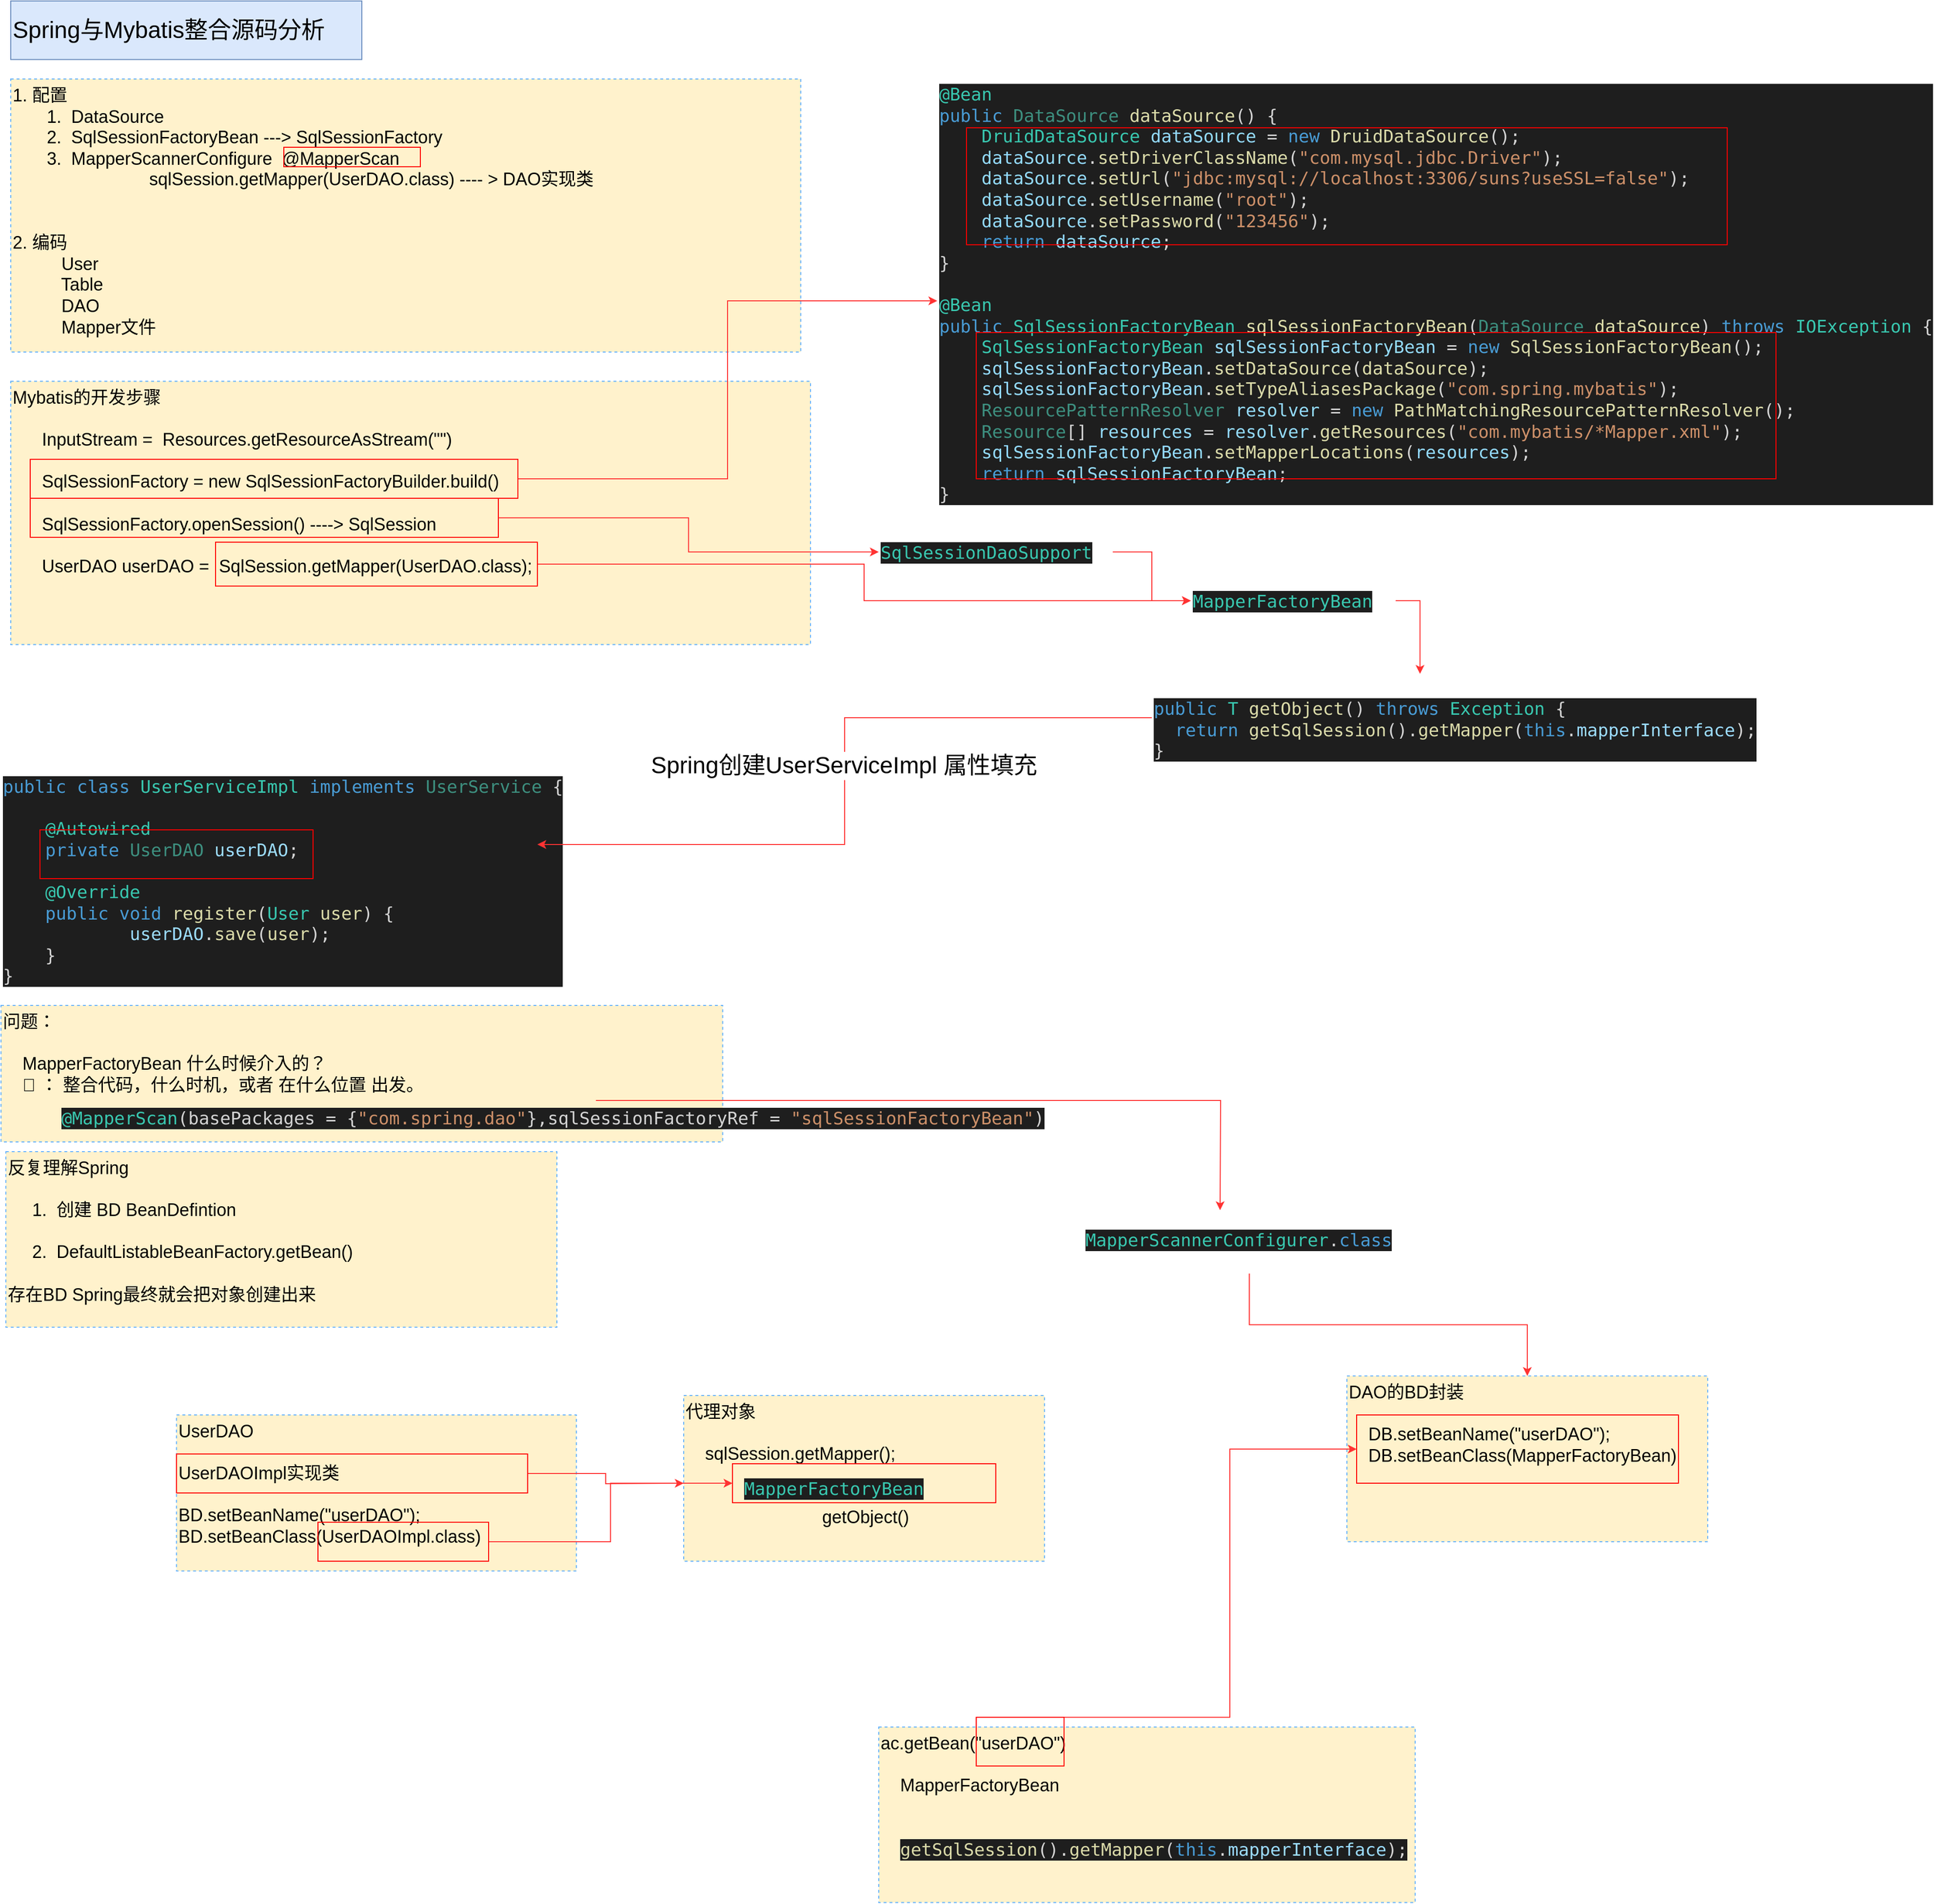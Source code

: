 <mxfile version="14.6.13" type="device"><diagram id="QjWbwNuwPSWNl_ZFmQJJ" name="第 1 页"><mxGraphModel dx="2066" dy="1220" grid="1" gridSize="10" guides="1" tooltips="1" connect="1" arrows="1" fold="1" page="1" pageScale="1" pageWidth="1920" pageHeight="1200" math="0" shadow="0"><root><mxCell id="0"/><mxCell id="1" parent="0"/><mxCell id="jIHDkDX1xGIXw42J29CM-1" value="Spring与Mybatis整合源码分析" style="text;html=1;strokeColor=#6c8ebf;fillColor=#dae8fc;align=left;verticalAlign=middle;whiteSpace=wrap;rounded=0;fontSize=24;" vertex="1" parent="1"><mxGeometry x="30" y="20" width="360" height="60" as="geometry"/></mxCell><mxCell id="jIHDkDX1xGIXw42J29CM-2" value="1. 配置&lt;br&gt;&amp;nbsp; &amp;nbsp; &amp;nbsp; &amp;nbsp;1.&amp;nbsp; DataSource&lt;br&gt;&amp;nbsp; &amp;nbsp; &amp;nbsp; &amp;nbsp;2.&amp;nbsp; SqlSessionFactoryBean ---&amp;gt; SqlSessionFactory&lt;br&gt;&amp;nbsp; &amp;nbsp; &amp;nbsp; &amp;nbsp;3.&amp;nbsp; MapperScannerConfigure&amp;nbsp; @MapperScan&lt;br&gt;&amp;nbsp; &amp;nbsp; &amp;nbsp; &amp;nbsp; &amp;nbsp; &amp;nbsp; &amp;nbsp; &amp;nbsp; &amp;nbsp; &amp;nbsp; &amp;nbsp; &amp;nbsp; &amp;nbsp; &amp;nbsp; sqlSession.getMapper(UserDAO.class) ---- &amp;gt; DAO实现类&lt;br&gt;&lt;br&gt;&lt;br&gt;2. 编码&lt;br&gt;&amp;nbsp; &amp;nbsp; &amp;nbsp; &amp;nbsp; &amp;nbsp; User&lt;br&gt;&amp;nbsp; &amp;nbsp; &amp;nbsp; &amp;nbsp; &amp;nbsp; Table&lt;br&gt;&amp;nbsp; &amp;nbsp; &amp;nbsp; &amp;nbsp; &amp;nbsp; DAO&lt;br&gt;&amp;nbsp; &amp;nbsp; &amp;nbsp; &amp;nbsp; &amp;nbsp; Mapper文件" style="text;html=1;strokeColor=#66B2FF;fillColor=#fff2cc;align=left;verticalAlign=top;whiteSpace=wrap;rounded=0;fontSize=18;dashed=1;shadow=0;glass=0;" vertex="1" parent="1"><mxGeometry x="30" y="100" width="810" height="280" as="geometry"/></mxCell><mxCell id="jIHDkDX1xGIXw42J29CM-3" value="Mybatis的开发步骤&amp;nbsp;&lt;br&gt;&lt;br&gt;&amp;nbsp; &amp;nbsp; &amp;nbsp; InputStream =&amp;nbsp; Resources.getResourceAsStream(&quot;&quot;)&lt;br&gt;&lt;br&gt;&amp;nbsp; &amp;nbsp; &amp;nbsp; SqlSessionFactory = new SqlSessionFactoryBuilder.build()&lt;br&gt;&lt;br&gt;&amp;nbsp; &amp;nbsp; &amp;nbsp; SqlSessionFactory.openSession() ----&amp;gt; SqlSession&lt;br&gt;&lt;br&gt;&amp;nbsp; &amp;nbsp; &amp;nbsp; UserDAO userDAO =&amp;nbsp; SqlSession.getMapper(UserDAO.class);" style="text;html=1;strokeColor=#66B2FF;fillColor=#fff2cc;align=left;verticalAlign=top;whiteSpace=wrap;rounded=0;fontSize=18;dashed=1;shadow=0;glass=0;" vertex="1" parent="1"><mxGeometry x="30" y="410" width="820" height="270" as="geometry"/></mxCell><mxCell id="jIHDkDX1xGIXw42J29CM-4" value="&lt;pre style=&quot;background-color: #1e1e1e ; color: #d4d4d4 ; font-family: &amp;quot;jetbrains mono&amp;quot; , monospace ; font-size: 13.5pt&quot;&gt;&lt;span style=&quot;color: #499cd5&quot;&gt;public class &lt;/span&gt;&lt;span style=&quot;color: #39c8b0&quot;&gt;UserServiceImpl &lt;/span&gt;&lt;span style=&quot;color: #499cd5&quot;&gt;implements &lt;/span&gt;&lt;span style=&quot;color: #3d8f7f&quot;&gt;UserService &lt;/span&gt;{&lt;br&gt;&lt;br&gt;    &lt;span style=&quot;color: #39c8b0&quot;&gt;@Autowired&lt;br&gt;&lt;/span&gt;&lt;span style=&quot;color: #39c8b0&quot;&gt;    &lt;/span&gt;&lt;span style=&quot;color: #499cd5&quot;&gt;private &lt;/span&gt;&lt;span style=&quot;color: #3d8f7f&quot;&gt;UserDAO &lt;/span&gt;&lt;span style=&quot;color: #9cdcfe&quot;&gt;userDAO&lt;/span&gt;;&lt;br&gt;&lt;br&gt;    &lt;span style=&quot;color: #39c8b0&quot;&gt;@Override&lt;br&gt;&lt;/span&gt;&lt;span style=&quot;color: #39c8b0&quot;&gt;    &lt;/span&gt;&lt;span style=&quot;color: #499cd5&quot;&gt;public void &lt;/span&gt;&lt;span style=&quot;color: #dcdcaa&quot;&gt;register&lt;/span&gt;(&lt;span style=&quot;color: #39c8b0&quot;&gt;User &lt;/span&gt;&lt;span style=&quot;color: #dcdcaa&quot;&gt;user&lt;/span&gt;) {&lt;br&gt;            &lt;span style=&quot;color: #9cdcfe&quot;&gt;userDAO&lt;/span&gt;.&lt;span style=&quot;color: #dbdbaa&quot;&gt;save&lt;/span&gt;(&lt;span style=&quot;color: #dcdcaa&quot;&gt;user&lt;/span&gt;);&lt;br&gt;    }&lt;br&gt;}&lt;/pre&gt;" style="text;whiteSpace=wrap;html=1;" vertex="1" parent="1"><mxGeometry x="20" y="790" width="550" height="190" as="geometry"/></mxCell><mxCell id="jIHDkDX1xGIXw42J29CM-8" value="&lt;pre style=&quot;background-color: #1e1e1e ; color: #d4d4d4 ; font-family: &amp;quot;jetbrains mono&amp;quot; , monospace ; font-size: 13.5pt&quot;&gt;&lt;span style=&quot;color: #39c8b0&quot;&gt;@Bean&lt;br&gt;&lt;/span&gt;&lt;span style=&quot;color: #499cd5&quot;&gt;public &lt;/span&gt;&lt;span style=&quot;color: #3d8f7f&quot;&gt;DataSource &lt;/span&gt;&lt;span style=&quot;color: #dcdcaa&quot;&gt;dataSource&lt;/span&gt;() {&lt;br&gt;    &lt;span style=&quot;color: #39c8b0&quot;&gt;DruidDataSource &lt;/span&gt;&lt;span style=&quot;color: #94dbfd&quot;&gt;dataSource &lt;/span&gt;= &lt;span style=&quot;color: #499cd5&quot;&gt;new &lt;/span&gt;&lt;span style=&quot;color: #dbdbaa&quot;&gt;DruidDataSource&lt;/span&gt;();&lt;br&gt;    &lt;span style=&quot;color: #94dbfd&quot;&gt;dataSource&lt;/span&gt;.&lt;span style=&quot;color: #dbdbaa&quot;&gt;setDriverClassName&lt;/span&gt;(&lt;span style=&quot;color: #cd9069&quot;&gt;&quot;com.mysql.jdbc.Driver&quot;&lt;/span&gt;);&lt;br&gt;    &lt;span style=&quot;color: #94dbfd&quot;&gt;dataSource&lt;/span&gt;.&lt;span style=&quot;color: #dbdbaa&quot;&gt;setUrl&lt;/span&gt;(&lt;span style=&quot;color: #cd9069&quot;&gt;&quot;jdbc:mysql://localhost:3306/suns?useSSL=false&quot;&lt;/span&gt;);&lt;br&gt;    &lt;span style=&quot;color: #94dbfd&quot;&gt;dataSource&lt;/span&gt;.&lt;span style=&quot;color: #dbdbaa&quot;&gt;setUsername&lt;/span&gt;(&lt;span style=&quot;color: #cd9069&quot;&gt;&quot;root&quot;&lt;/span&gt;);&lt;br&gt;    &lt;span style=&quot;color: #94dbfd&quot;&gt;dataSource&lt;/span&gt;.&lt;span style=&quot;color: #dbdbaa&quot;&gt;setPassword&lt;/span&gt;(&lt;span style=&quot;color: #cd9069&quot;&gt;&quot;123456&quot;&lt;/span&gt;);&lt;br&gt;    &lt;span style=&quot;color: #499cd5&quot;&gt;return &lt;/span&gt;&lt;span style=&quot;color: #94dbfd&quot;&gt;dataSource&lt;/span&gt;;&lt;br&gt;}&lt;br&gt;&lt;br&gt;&lt;span style=&quot;color: #39c8b0&quot;&gt;@Bean&lt;br&gt;&lt;/span&gt;&lt;span style=&quot;color: #499cd5&quot;&gt;public &lt;/span&gt;&lt;span style=&quot;color: #39c8b0&quot;&gt;SqlSessionFactoryBean &lt;/span&gt;&lt;span style=&quot;color: #dcdcaa&quot;&gt;sqlSessionFactoryBean&lt;/span&gt;(&lt;span style=&quot;color: #3d8f7f&quot;&gt;DataSource &lt;/span&gt;&lt;span style=&quot;color: #dcdcaa&quot;&gt;dataSource&lt;/span&gt;) &lt;span style=&quot;color: #499cd5&quot;&gt;throws &lt;/span&gt;&lt;span style=&quot;color: #39c8b0&quot;&gt;IOException &lt;/span&gt;{&lt;br&gt;    &lt;span style=&quot;color: #39c8b0&quot;&gt;SqlSessionFactoryBean &lt;/span&gt;&lt;span style=&quot;color: #94dbfd&quot;&gt;sqlSessionFactoryBean &lt;/span&gt;= &lt;span style=&quot;color: #499cd5&quot;&gt;new &lt;/span&gt;&lt;span style=&quot;color: #dbdbaa&quot;&gt;SqlSessionFactoryBean&lt;/span&gt;();&lt;br&gt;    &lt;span style=&quot;color: #94dbfd&quot;&gt;sqlSessionFactoryBean&lt;/span&gt;.&lt;span style=&quot;color: #dbdbaa&quot;&gt;setDataSource&lt;/span&gt;(&lt;span style=&quot;color: #dcdcaa&quot;&gt;dataSource&lt;/span&gt;);&lt;br&gt;    &lt;span style=&quot;color: #94dbfd&quot;&gt;sqlSessionFactoryBean&lt;/span&gt;.&lt;span style=&quot;color: #dbdbaa&quot;&gt;setTypeAliasesPackage&lt;/span&gt;(&lt;span style=&quot;color: #cd9069&quot;&gt;&quot;com.spring.mybatis&quot;&lt;/span&gt;);&lt;br&gt;    &lt;span style=&quot;color: #3d8f7f&quot;&gt;ResourcePatternResolver &lt;/span&gt;&lt;span style=&quot;color: #94dbfd&quot;&gt;resolver &lt;/span&gt;= &lt;span style=&quot;color: #499cd5&quot;&gt;new &lt;/span&gt;&lt;span style=&quot;color: #dbdbaa&quot;&gt;PathMatchingResourcePatternResolver&lt;/span&gt;();&lt;br&gt;    &lt;span style=&quot;color: #3d8f7f&quot;&gt;Resource&lt;/span&gt;[] &lt;span style=&quot;color: #94dbfd&quot;&gt;resources &lt;/span&gt;= &lt;span style=&quot;color: #94dbfd&quot;&gt;resolver&lt;/span&gt;.&lt;span style=&quot;color: #dbdbaa&quot;&gt;getResources&lt;/span&gt;(&lt;span style=&quot;color: #cd9069&quot;&gt;&quot;com.mybatis/*Mapper.xml&quot;&lt;/span&gt;);&lt;br&gt;    &lt;span style=&quot;color: #94dbfd&quot;&gt;sqlSessionFactoryBean&lt;/span&gt;.&lt;span style=&quot;color: #dbdbaa&quot;&gt;setMapperLocations&lt;/span&gt;(&lt;span style=&quot;color: #94dbfd&quot;&gt;resources&lt;/span&gt;);&lt;br&gt;    &lt;span style=&quot;color: #499cd5&quot;&gt;return &lt;/span&gt;&lt;span style=&quot;color: #94dbfd&quot;&gt;sqlSessionFactoryBean&lt;/span&gt;;&lt;br&gt;}&lt;/pre&gt;" style="text;whiteSpace=wrap;html=1;" vertex="1" parent="1"><mxGeometry x="980" y="80" width="550" height="330" as="geometry"/></mxCell><mxCell id="jIHDkDX1xGIXw42J29CM-10" style="edgeStyle=orthogonalEdgeStyle;rounded=0;orthogonalLoop=1;jettySize=auto;html=1;exitX=1;exitY=0.5;exitDx=0;exitDy=0;entryX=0;entryY=0.75;entryDx=0;entryDy=0;strokeColor=#FF3333;" edge="1" parent="1" source="jIHDkDX1xGIXw42J29CM-9" target="jIHDkDX1xGIXw42J29CM-8"><mxGeometry relative="1" as="geometry"/></mxCell><mxCell id="jIHDkDX1xGIXw42J29CM-9" value="" style="text;html=1;align=left;verticalAlign=top;whiteSpace=wrap;rounded=0;fontSize=24;shadow=0;glass=0;strokeColor=#FF0000;" vertex="1" parent="1"><mxGeometry x="50" y="490" width="500" height="40" as="geometry"/></mxCell><mxCell id="jIHDkDX1xGIXw42J29CM-12" style="edgeStyle=orthogonalEdgeStyle;rounded=0;orthogonalLoop=1;jettySize=auto;html=1;exitX=1;exitY=0.5;exitDx=0;exitDy=0;strokeColor=#FF3333;entryX=0;entryY=0.5;entryDx=0;entryDy=0;" edge="1" parent="1" source="jIHDkDX1xGIXw42J29CM-11" target="jIHDkDX1xGIXw42J29CM-13"><mxGeometry relative="1" as="geometry"><mxPoint x="930" y="590" as="targetPoint"/></mxGeometry></mxCell><mxCell id="jIHDkDX1xGIXw42J29CM-11" value="" style="text;html=1;align=left;verticalAlign=top;whiteSpace=wrap;rounded=0;fontSize=24;shadow=0;glass=0;strokeColor=#FF0000;" vertex="1" parent="1"><mxGeometry x="50" y="530" width="480" height="40" as="geometry"/></mxCell><mxCell id="jIHDkDX1xGIXw42J29CM-15" style="edgeStyle=orthogonalEdgeStyle;rounded=0;orthogonalLoop=1;jettySize=auto;html=1;exitX=1;exitY=0.5;exitDx=0;exitDy=0;entryX=0;entryY=0.5;entryDx=0;entryDy=0;strokeColor=#FF3333;" edge="1" parent="1" source="jIHDkDX1xGIXw42J29CM-13" target="jIHDkDX1xGIXw42J29CM-14"><mxGeometry relative="1" as="geometry"/></mxCell><mxCell id="jIHDkDX1xGIXw42J29CM-13" value="&lt;pre style=&quot;background-color: #1e1e1e ; color: #d4d4d4 ; font-family: &amp;quot;jetbrains mono&amp;quot; , monospace ; font-size: 13.5pt&quot;&gt;&lt;span style=&quot;color: #39c8b0&quot;&gt;SqlSessionDaoSupport&lt;/span&gt;&lt;/pre&gt;" style="text;whiteSpace=wrap;html=1;" vertex="1" parent="1"><mxGeometry x="920" y="550" width="240" height="70" as="geometry"/></mxCell><mxCell id="jIHDkDX1xGIXw42J29CM-19" style="edgeStyle=orthogonalEdgeStyle;rounded=0;orthogonalLoop=1;jettySize=auto;html=1;exitX=1;exitY=0.5;exitDx=0;exitDy=0;strokeColor=#FF3333;" edge="1" parent="1" source="jIHDkDX1xGIXw42J29CM-14" target="jIHDkDX1xGIXw42J29CM-18"><mxGeometry relative="1" as="geometry"/></mxCell><mxCell id="jIHDkDX1xGIXw42J29CM-14" value="&lt;pre style=&quot;background-color: #1e1e1e ; color: #d4d4d4 ; font-family: &amp;quot;jetbrains mono&amp;quot; , monospace ; font-size: 13.5pt&quot;&gt;&lt;span style=&quot;color: #39c8b0&quot;&gt;MapperFactoryBean&lt;/span&gt;&lt;/pre&gt;" style="text;whiteSpace=wrap;html=1;" vertex="1" parent="1"><mxGeometry x="1240" y="600" width="210" height="70" as="geometry"/></mxCell><mxCell id="jIHDkDX1xGIXw42J29CM-17" style="edgeStyle=orthogonalEdgeStyle;rounded=0;orthogonalLoop=1;jettySize=auto;html=1;exitX=1;exitY=0.5;exitDx=0;exitDy=0;entryX=0;entryY=0.5;entryDx=0;entryDy=0;strokeColor=#FF3333;" edge="1" parent="1" source="jIHDkDX1xGIXw42J29CM-16" target="jIHDkDX1xGIXw42J29CM-14"><mxGeometry relative="1" as="geometry"/></mxCell><mxCell id="jIHDkDX1xGIXw42J29CM-16" value="" style="text;html=1;align=left;verticalAlign=top;whiteSpace=wrap;rounded=0;fontSize=24;shadow=0;glass=0;strokeColor=#FF0000;" vertex="1" parent="1"><mxGeometry x="240" y="575" width="330" height="45" as="geometry"/></mxCell><mxCell id="jIHDkDX1xGIXw42J29CM-20" style="edgeStyle=orthogonalEdgeStyle;rounded=0;orthogonalLoop=1;jettySize=auto;html=1;exitX=0;exitY=0.5;exitDx=0;exitDy=0;strokeColor=#FF3333;" edge="1" parent="1" source="jIHDkDX1xGIXw42J29CM-18" target="jIHDkDX1xGIXw42J29CM-4"><mxGeometry relative="1" as="geometry"/></mxCell><mxCell id="jIHDkDX1xGIXw42J29CM-21" value="&lt;span style=&quot;font-size: 24px&quot;&gt;Spring创建UserServiceImpl 属性填充&lt;/span&gt;" style="edgeLabel;html=1;align=center;verticalAlign=middle;resizable=0;points=[];" vertex="1" connectable="0" parent="jIHDkDX1xGIXw42J29CM-20"><mxGeometry x="-0.044" y="-1" relative="1" as="geometry"><mxPoint as="offset"/></mxGeometry></mxCell><mxCell id="jIHDkDX1xGIXw42J29CM-18" value="&lt;pre style=&quot;background-color: #1e1e1e ; color: #d4d4d4 ; font-family: &amp;quot;jetbrains mono&amp;quot; , monospace ; font-size: 13.5pt&quot;&gt;&lt;span style=&quot;color: #499cd5&quot;&gt;public &lt;/span&gt;&lt;span style=&quot;color: #39c8b0&quot;&gt;T &lt;/span&gt;&lt;span style=&quot;color: #dcdcaa&quot;&gt;getObject&lt;/span&gt;() &lt;span style=&quot;color: #499cd5&quot;&gt;throws &lt;/span&gt;&lt;span style=&quot;color: #39c8b0&quot;&gt;Exception &lt;/span&gt;{&lt;br&gt;  &lt;span style=&quot;color: #499cd5&quot;&gt;return &lt;/span&gt;&lt;span style=&quot;color: #dbdbaa&quot;&gt;getSqlSession&lt;/span&gt;().&lt;span style=&quot;color: #dbdbaa&quot;&gt;getMapper&lt;/span&gt;(&lt;span style=&quot;color: #499cd5&quot;&gt;this&lt;/span&gt;.&lt;span style=&quot;color: #9cdcfe&quot;&gt;mapperInterface&lt;/span&gt;);&lt;br&gt;}&lt;/pre&gt;" style="text;whiteSpace=wrap;html=1;" vertex="1" parent="1"><mxGeometry x="1200" y="710" width="550" height="90" as="geometry"/></mxCell><mxCell id="jIHDkDX1xGIXw42J29CM-22" value="" style="text;html=1;align=left;verticalAlign=top;whiteSpace=wrap;rounded=0;fontSize=24;shadow=0;glass=0;strokeColor=#FF0000;" vertex="1" parent="1"><mxGeometry x="60" y="870" width="280" height="50" as="geometry"/></mxCell><mxCell id="jIHDkDX1xGIXw42J29CM-23" value="" style="text;html=1;align=left;verticalAlign=top;whiteSpace=wrap;rounded=0;fontSize=24;shadow=0;glass=0;strokeColor=#FF0000;" vertex="1" parent="1"><mxGeometry x="1010" y="150" width="780" height="120" as="geometry"/></mxCell><mxCell id="jIHDkDX1xGIXw42J29CM-24" value="" style="text;html=1;align=left;verticalAlign=top;whiteSpace=wrap;rounded=0;fontSize=24;shadow=0;glass=0;strokeColor=#FF0000;" vertex="1" parent="1"><mxGeometry x="1020" y="360" width="820" height="150" as="geometry"/></mxCell><mxCell id="jIHDkDX1xGIXw42J29CM-26" value="问题：&lt;br&gt;&lt;br&gt;&amp;nbsp; &amp;nbsp; MapperFactoryBean 什么时候介入的？&lt;br&gt;&amp;nbsp; &amp;nbsp; 🤔 ： 整合代码，什么时机，或者 在什么位置 出发。" style="text;html=1;strokeColor=#66B2FF;fillColor=#fff2cc;align=left;verticalAlign=top;whiteSpace=wrap;rounded=0;fontSize=18;dashed=1;shadow=0;glass=0;" vertex="1" parent="1"><mxGeometry x="20" y="1050" width="740" height="140" as="geometry"/></mxCell><mxCell id="jIHDkDX1xGIXw42J29CM-27" value="" style="text;html=1;align=left;verticalAlign=top;whiteSpace=wrap;rounded=0;fontSize=24;shadow=0;glass=0;strokeColor=#FF0000;" vertex="1" parent="1"><mxGeometry x="310" y="170" width="140" height="20" as="geometry"/></mxCell><mxCell id="jIHDkDX1xGIXw42J29CM-30" style="edgeStyle=orthogonalEdgeStyle;rounded=0;orthogonalLoop=1;jettySize=auto;html=1;exitX=1;exitY=0.25;exitDx=0;exitDy=0;strokeColor=#FF3333;" edge="1" parent="1" source="jIHDkDX1xGIXw42J29CM-28"><mxGeometry relative="1" as="geometry"><mxPoint x="1270" y="1260" as="targetPoint"/></mxGeometry></mxCell><mxCell id="jIHDkDX1xGIXw42J29CM-28" value="&lt;pre style=&quot;background-color: #1e1e1e ; color: #d4d4d4 ; font-family: &amp;quot;jetbrains mono&amp;quot; , monospace ; font-size: 13.5pt&quot;&gt;&lt;span style=&quot;color: #39c8b0&quot;&gt;@MapperScan&lt;/span&gt;(basePackages = {&lt;span style=&quot;color: #cd9069&quot;&gt;&quot;com.spring.dao&quot;&lt;/span&gt;},sqlSessionFactoryRef = &lt;span style=&quot;color: #cd9069&quot;&gt;&quot;sqlSessionFactoryBean&quot;&lt;/span&gt;)&lt;/pre&gt;" style="text;whiteSpace=wrap;html=1;" vertex="1" parent="1"><mxGeometry x="80" y="1130" width="550" height="70" as="geometry"/></mxCell><mxCell id="jIHDkDX1xGIXw42J29CM-29" value="反复理解Spring&amp;nbsp;&lt;br&gt;&lt;br&gt;&amp;nbsp; &amp;nbsp; &amp;nbsp;1.&amp;nbsp; 创建 BD BeanDefintion&amp;nbsp;&lt;br&gt;&amp;nbsp; &amp;nbsp; &amp;nbsp; &amp;nbsp; &amp;nbsp;&lt;br&gt;&amp;nbsp; &amp;nbsp; &amp;nbsp;2.&amp;nbsp; DefaultListableBeanFactory.getBean()&amp;nbsp;&lt;br&gt;&lt;br&gt;存在BD Spring最终就会把对象创建出来&amp;nbsp;" style="text;html=1;strokeColor=#66B2FF;fillColor=#fff2cc;align=left;verticalAlign=top;whiteSpace=wrap;rounded=0;fontSize=18;dashed=1;shadow=0;glass=0;" vertex="1" parent="1"><mxGeometry x="25" y="1200" width="565" height="180" as="geometry"/></mxCell><mxCell id="jIHDkDX1xGIXw42J29CM-42" style="edgeStyle=orthogonalEdgeStyle;rounded=0;orthogonalLoop=1;jettySize=auto;html=1;exitX=0.5;exitY=1;exitDx=0;exitDy=0;strokeColor=#FF3333;entryX=0.5;entryY=0;entryDx=0;entryDy=0;" edge="1" parent="1" source="jIHDkDX1xGIXw42J29CM-32" target="jIHDkDX1xGIXw42J29CM-43"><mxGeometry relative="1" as="geometry"><mxPoint x="1605" y="1420" as="targetPoint"/></mxGeometry></mxCell><mxCell id="jIHDkDX1xGIXw42J29CM-32" value="&lt;pre style=&quot;background-color: #1e1e1e ; color: #d4d4d4 ; font-family: &amp;quot;jetbrains mono&amp;quot; , monospace ; font-size: 13.5pt&quot;&gt;&lt;span style=&quot;color: #39c8b0&quot;&gt;MapperScannerConfigurer&lt;/span&gt;.&lt;span style=&quot;color: #499cd5&quot;&gt;class&lt;/span&gt;&lt;/pre&gt;" style="text;whiteSpace=wrap;html=1;" vertex="1" parent="1"><mxGeometry x="1130" y="1255" width="340" height="70" as="geometry"/></mxCell><mxCell id="jIHDkDX1xGIXw42J29CM-33" value="UserDAO&lt;br&gt;&lt;br&gt;UserDAOImpl实现类&lt;br&gt;&lt;br&gt;BD.setBeanName(&quot;userDAO&quot;);&lt;br&gt;BD.setBeanClass(UserDAOImpl.class)" style="text;html=1;strokeColor=#66B2FF;fillColor=#fff2cc;align=left;verticalAlign=top;whiteSpace=wrap;rounded=0;fontSize=18;dashed=1;shadow=0;glass=0;" vertex="1" parent="1"><mxGeometry x="200" y="1470" width="410" height="160" as="geometry"/></mxCell><mxCell id="jIHDkDX1xGIXw42J29CM-35" style="edgeStyle=orthogonalEdgeStyle;rounded=0;orthogonalLoop=1;jettySize=auto;html=1;exitX=1;exitY=0.5;exitDx=0;exitDy=0;strokeColor=#FF3333;" edge="1" parent="1" source="jIHDkDX1xGIXw42J29CM-34"><mxGeometry relative="1" as="geometry"><mxPoint x="720" y="1540" as="targetPoint"/></mxGeometry></mxCell><mxCell id="jIHDkDX1xGIXw42J29CM-34" value="" style="text;html=1;align=left;verticalAlign=top;whiteSpace=wrap;rounded=0;fontSize=24;shadow=0;glass=0;strokeColor=#FF0000;" vertex="1" parent="1"><mxGeometry x="200" y="1510" width="360" height="40" as="geometry"/></mxCell><mxCell id="jIHDkDX1xGIXw42J29CM-36" value="代理对象&lt;br&gt;&lt;br&gt;&amp;nbsp; &amp;nbsp; sqlSession.getMapper();&lt;br&gt;&lt;br&gt;&lt;br&gt;&amp;nbsp; &amp;nbsp; &amp;nbsp; &amp;nbsp; &amp;nbsp; &amp;nbsp; &amp;nbsp; &amp;nbsp; &amp;nbsp; &amp;nbsp; &amp;nbsp; &amp;nbsp; &amp;nbsp; &amp;nbsp; getObject()" style="text;html=1;strokeColor=#66B2FF;fillColor=#fff2cc;align=left;verticalAlign=top;whiteSpace=wrap;rounded=0;fontSize=18;dashed=1;shadow=0;glass=0;" vertex="1" parent="1"><mxGeometry x="720" y="1450" width="370" height="170" as="geometry"/></mxCell><mxCell id="jIHDkDX1xGIXw42J29CM-38" value="&lt;pre style=&quot;background-color: #1e1e1e ; color: #d4d4d4 ; font-family: &amp;quot;jetbrains mono&amp;quot; , monospace ; font-size: 13.5pt&quot;&gt;&lt;span style=&quot;color: #39c8b0&quot;&gt;MapperFactoryBean&lt;/span&gt;&lt;/pre&gt;" style="text;whiteSpace=wrap;html=1;" vertex="1" parent="1"><mxGeometry x="780" y="1510" width="210" height="70" as="geometry"/></mxCell><mxCell id="jIHDkDX1xGIXw42J29CM-41" style="edgeStyle=orthogonalEdgeStyle;rounded=0;orthogonalLoop=1;jettySize=auto;html=1;exitX=1;exitY=0.5;exitDx=0;exitDy=0;entryX=0;entryY=0.5;entryDx=0;entryDy=0;strokeColor=#FF3333;" edge="1" parent="1" source="jIHDkDX1xGIXw42J29CM-39" target="jIHDkDX1xGIXw42J29CM-40"><mxGeometry relative="1" as="geometry"/></mxCell><mxCell id="jIHDkDX1xGIXw42J29CM-39" value="" style="text;html=1;align=left;verticalAlign=top;whiteSpace=wrap;rounded=0;fontSize=24;shadow=0;glass=0;strokeColor=#FF0000;" vertex="1" parent="1"><mxGeometry x="345" y="1580" width="175" height="40" as="geometry"/></mxCell><mxCell id="jIHDkDX1xGIXw42J29CM-40" value="" style="text;html=1;align=left;verticalAlign=top;whiteSpace=wrap;rounded=0;fontSize=24;shadow=0;glass=0;strokeColor=#FF0000;" vertex="1" parent="1"><mxGeometry x="770" y="1520" width="270" height="40" as="geometry"/></mxCell><mxCell id="jIHDkDX1xGIXw42J29CM-43" value="DAO的BD封装&amp;nbsp;&lt;br&gt;&lt;br&gt;&amp;nbsp; &amp;nbsp; DB.setBeanName(&quot;userDAO&quot;);&lt;br&gt;&amp;nbsp; &amp;nbsp; DB.setBeanClass(MapperFactoryBean)" style="text;html=1;strokeColor=#66B2FF;fillColor=#fff2cc;align=left;verticalAlign=top;whiteSpace=wrap;rounded=0;fontSize=18;dashed=1;shadow=0;glass=0;" vertex="1" parent="1"><mxGeometry x="1400" y="1430" width="370" height="170" as="geometry"/></mxCell><mxCell id="jIHDkDX1xGIXw42J29CM-45" value="ac.getBean(&quot;userDAO&quot;)&lt;br&gt;&lt;br&gt;&amp;nbsp; &amp;nbsp; MapperFactoryBean" style="text;html=1;strokeColor=#66B2FF;fillColor=#fff2cc;align=left;verticalAlign=top;whiteSpace=wrap;rounded=0;fontSize=18;dashed=1;shadow=0;glass=0;" vertex="1" parent="1"><mxGeometry x="920" y="1790" width="550" height="180" as="geometry"/></mxCell><mxCell id="jIHDkDX1xGIXw42J29CM-48" style="edgeStyle=orthogonalEdgeStyle;rounded=0;orthogonalLoop=1;jettySize=auto;html=1;exitX=0.5;exitY=0;exitDx=0;exitDy=0;entryX=0;entryY=0.5;entryDx=0;entryDy=0;strokeColor=#FF3333;" edge="1" parent="1" source="jIHDkDX1xGIXw42J29CM-46" target="jIHDkDX1xGIXw42J29CM-47"><mxGeometry relative="1" as="geometry"><Array as="points"><mxPoint x="1280" y="1780"/><mxPoint x="1280" y="1505"/></Array></mxGeometry></mxCell><mxCell id="jIHDkDX1xGIXw42J29CM-46" value="" style="text;html=1;align=left;verticalAlign=top;whiteSpace=wrap;rounded=0;fontSize=24;shadow=0;glass=0;strokeColor=#FF0000;" vertex="1" parent="1"><mxGeometry x="1020" y="1780" width="90" height="50" as="geometry"/></mxCell><mxCell id="jIHDkDX1xGIXw42J29CM-47" value="" style="text;html=1;align=left;verticalAlign=top;whiteSpace=wrap;rounded=0;fontSize=24;shadow=0;glass=0;strokeColor=#FF0000;" vertex="1" parent="1"><mxGeometry x="1410" y="1470" width="330" height="70" as="geometry"/></mxCell><mxCell id="jIHDkDX1xGIXw42J29CM-49" value="&lt;pre style=&quot;background-color: #1e1e1e ; color: #d4d4d4 ; font-family: &amp;quot;jetbrains mono&amp;quot; , monospace ; font-size: 13.5pt&quot;&gt;&lt;span style=&quot;color: #dbdbaa&quot;&gt;getSqlSession&lt;/span&gt;().&lt;span style=&quot;color: #dbdbaa&quot;&gt;getMapper&lt;/span&gt;(&lt;span style=&quot;color: #499cd5&quot;&gt;this&lt;/span&gt;.&lt;span style=&quot;color: #9cdcfe&quot;&gt;mapperInterface&lt;/span&gt;);&lt;/pre&gt;" style="text;whiteSpace=wrap;html=1;" vertex="1" parent="1"><mxGeometry x="940" y="1880" width="550" height="70" as="geometry"/></mxCell></root></mxGraphModel></diagram></mxfile>
